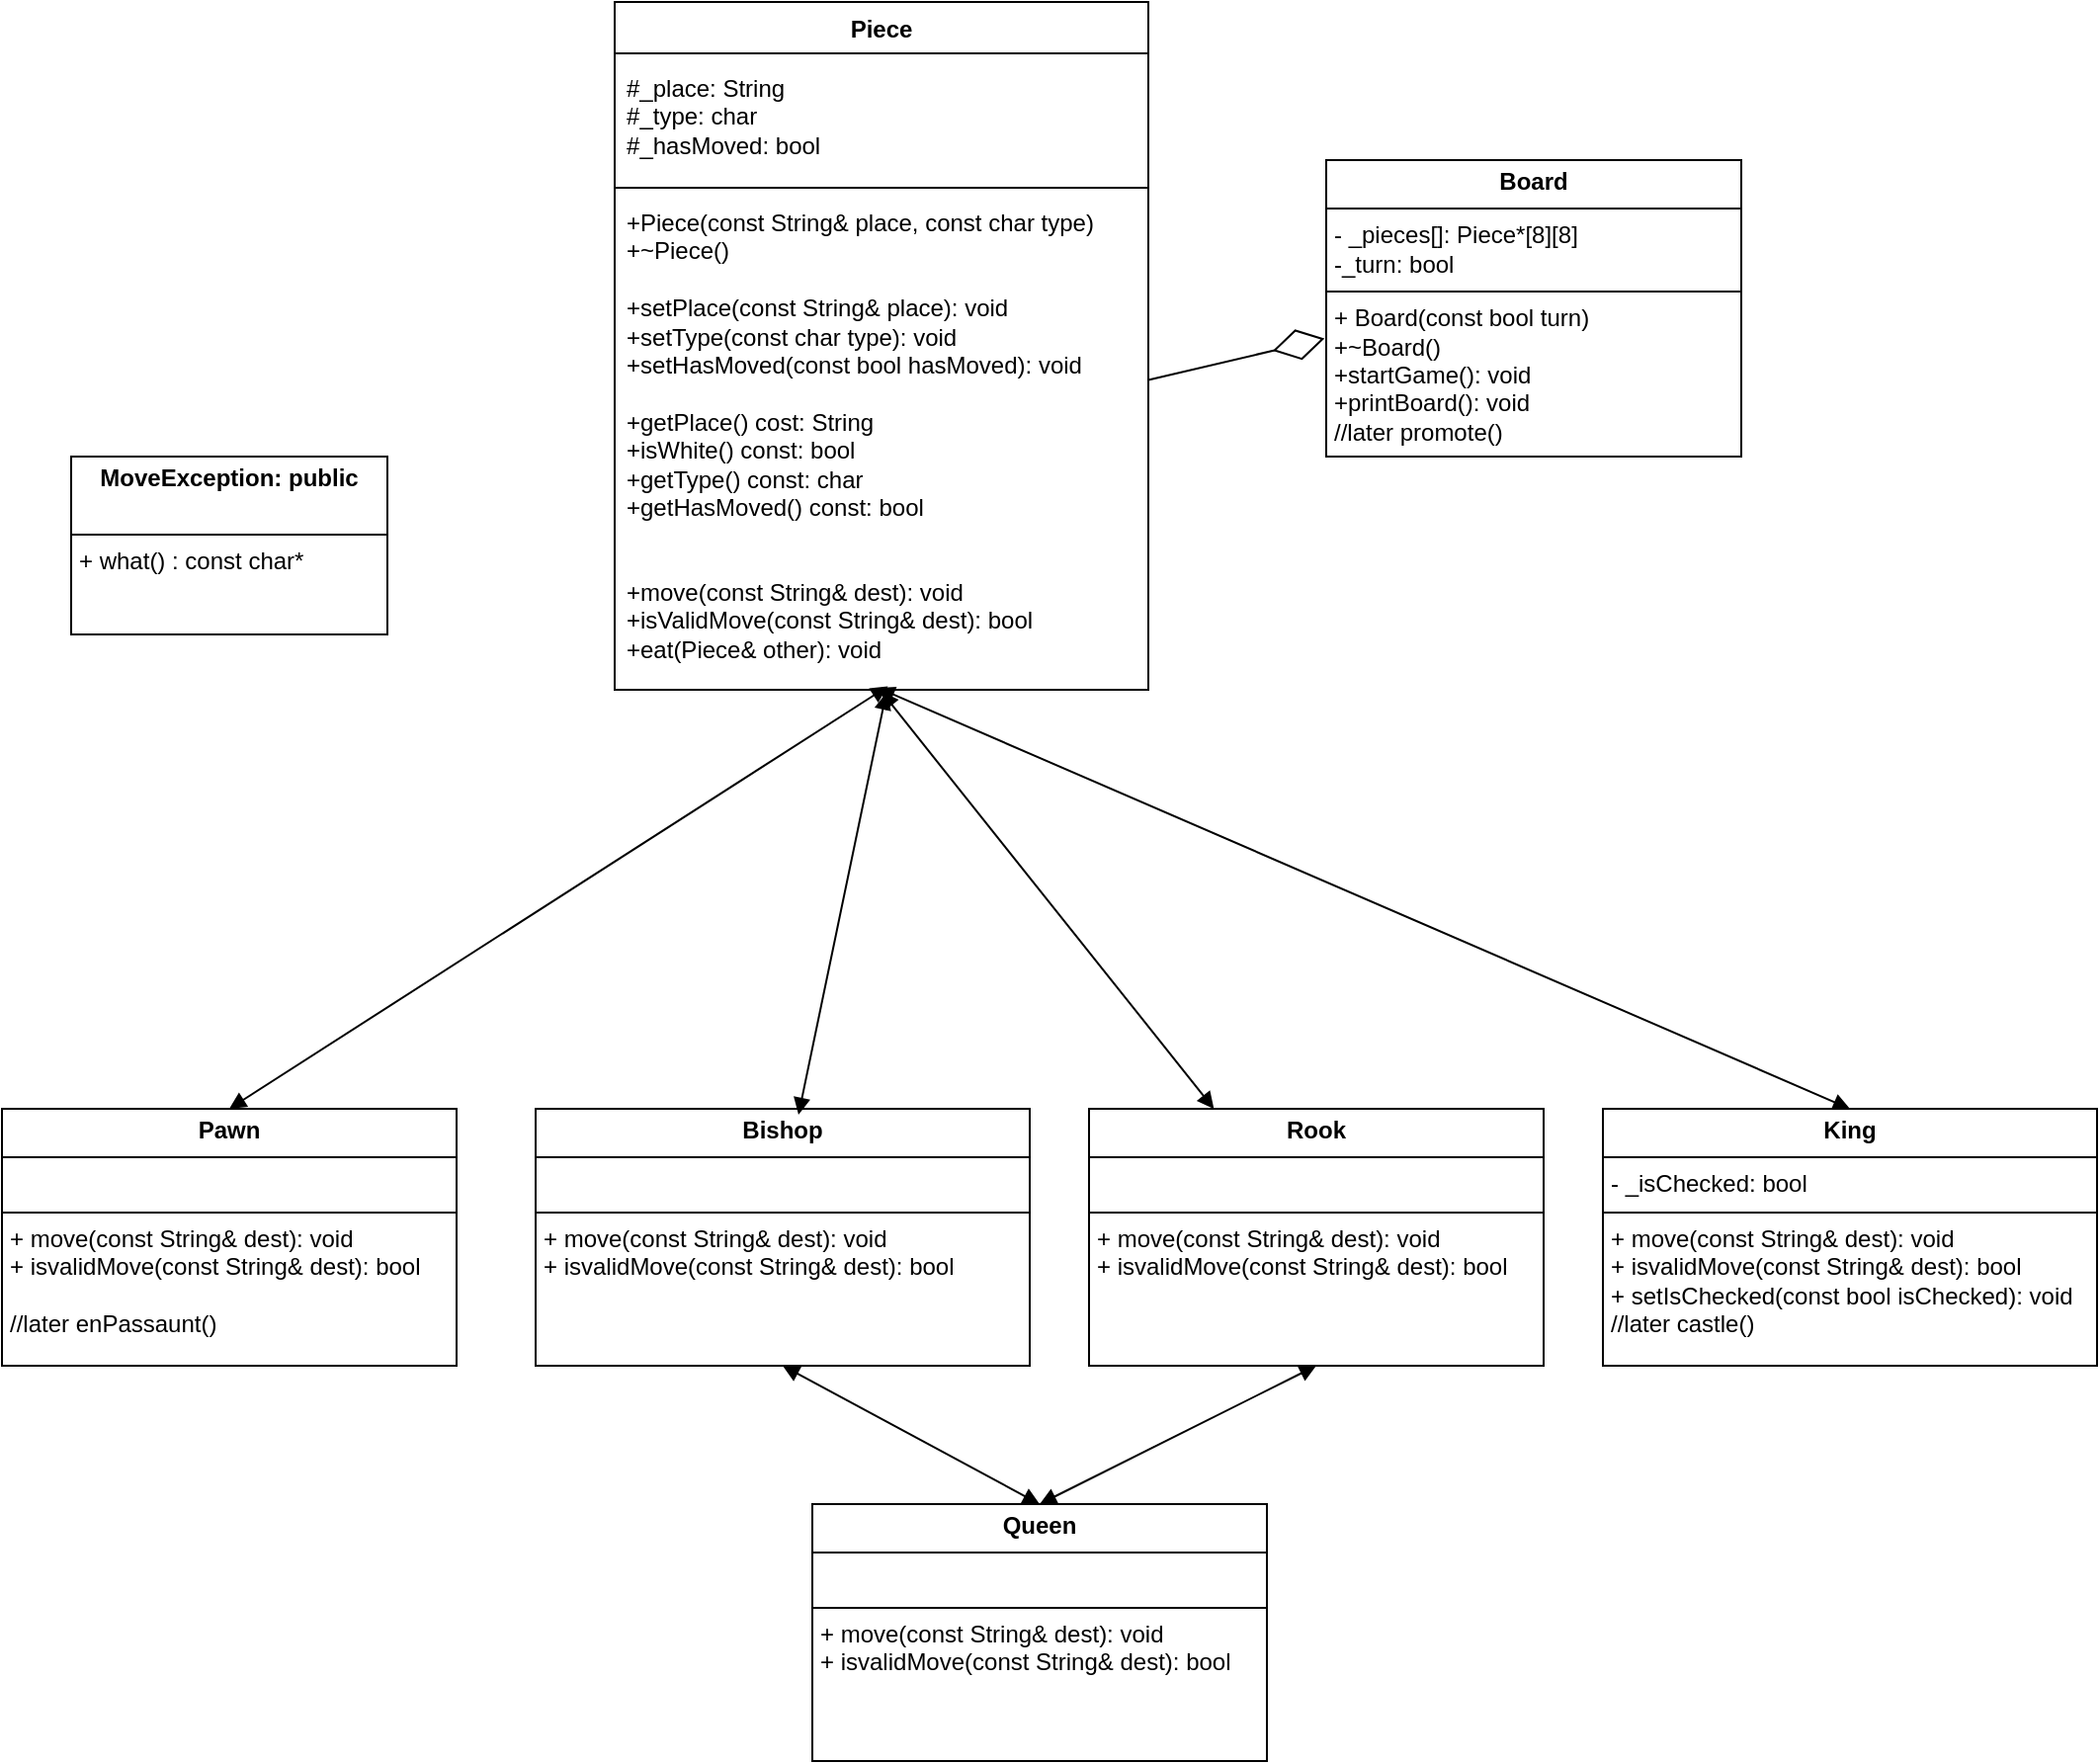 <mxfile version="25.0.3">
  <diagram id="C5RBs43oDa-KdzZeNtuy" name="Page-1">
    <mxGraphModel dx="1415" dy="330" grid="1" gridSize="10" guides="1" tooltips="1" connect="1" arrows="1" fold="1" page="1" pageScale="1" pageWidth="827" pageHeight="1169" background="none" math="0" shadow="0">
      <root>
        <mxCell id="WIyWlLk6GJQsqaUBKTNV-0" />
        <mxCell id="WIyWlLk6GJQsqaUBKTNV-1" parent="WIyWlLk6GJQsqaUBKTNV-0" />
        <mxCell id="d8s1Xq8_TLy2aHuGUMDL-6" value="Piece" style="swimlane;fontStyle=1;align=center;verticalAlign=top;childLayout=stackLayout;horizontal=1;startSize=26;horizontalStack=0;resizeParent=1;resizeParentMax=0;resizeLast=0;collapsible=1;marginBottom=0;whiteSpace=wrap;html=1;" parent="WIyWlLk6GJQsqaUBKTNV-1" vertex="1">
          <mxGeometry x="-90" y="100" width="270" height="348" as="geometry">
            <mxRectangle x="140" y="130" width="70" height="30" as="alternateBounds" />
          </mxGeometry>
        </mxCell>
        <mxCell id="d8s1Xq8_TLy2aHuGUMDL-7" value="#_place: String&lt;div&gt;#&lt;span style=&quot;background-color: initial;&quot;&gt;_type:&amp;nbsp;&lt;/span&gt;&lt;span style=&quot;background-color: initial;&quot;&gt;char&lt;/span&gt;&lt;/div&gt;&lt;div&gt;#&lt;span style=&quot;background-color: initial;&quot;&gt;_hasMoved:&amp;nbsp;&lt;/span&gt;&lt;span style=&quot;background-color: initial;&quot;&gt;bool&lt;/span&gt;&lt;/div&gt;" style="text;strokeColor=none;fillColor=none;align=left;verticalAlign=middle;spacingLeft=4;spacingRight=4;overflow=hidden;rotatable=0;points=[[0,0.5],[1,0.5]];portConstraint=eastwest;html=1;whiteSpace=wrap;labelBackgroundColor=none;" parent="d8s1Xq8_TLy2aHuGUMDL-6" vertex="1">
          <mxGeometry y="26" width="270" height="64" as="geometry" />
        </mxCell>
        <mxCell id="d8s1Xq8_TLy2aHuGUMDL-8" value="" style="line;strokeWidth=1;fillColor=none;align=left;verticalAlign=middle;spacingTop=-1;spacingLeft=3;spacingRight=3;rotatable=0;labelPosition=right;points=[];portConstraint=eastwest;strokeColor=inherit;" parent="d8s1Xq8_TLy2aHuGUMDL-6" vertex="1">
          <mxGeometry y="90" width="270" height="8" as="geometry" />
        </mxCell>
        <mxCell id="d8s1Xq8_TLy2aHuGUMDL-9" value="+Piece(const String&amp;amp; place, const char type)&lt;div&gt;+~Piece()&lt;/div&gt;&lt;div&gt;&lt;br&gt;&lt;/div&gt;&lt;div&gt;+setPlace(const String&amp;amp; place):&amp;nbsp;&lt;span style=&quot;background-color: initial;&quot;&gt;void&lt;/span&gt;&lt;/div&gt;&lt;div&gt;&lt;span style=&quot;background-color: initial;&quot;&gt;+&lt;/span&gt;&lt;span style=&quot;background-color: initial;&quot;&gt;setType(const char type):&amp;nbsp;&lt;/span&gt;&lt;span style=&quot;background-color: initial;&quot;&gt;void&lt;/span&gt;&lt;/div&gt;&lt;div&gt;&lt;span style=&quot;background-color: initial;&quot;&gt;+&lt;/span&gt;&lt;span style=&quot;background-color: initial;&quot;&gt;setHasMoved(const bool hasMoved):&amp;nbsp;&lt;/span&gt;&lt;span style=&quot;background-color: initial;&quot;&gt;void&lt;/span&gt;&lt;/div&gt;&lt;div&gt;&lt;span style=&quot;background-color: initial;&quot;&gt;&lt;br&gt;&lt;/span&gt;&lt;/div&gt;&lt;div&gt;&lt;span style=&quot;background-color: initial;&quot;&gt;+getPlace() cost:&amp;nbsp;&lt;/span&gt;&lt;span style=&quot;background-color: initial;&quot;&gt;String&lt;/span&gt;&lt;/div&gt;&lt;div&gt;&lt;span style=&quot;background-color: initial;&quot;&gt;+isWhite() const:&amp;nbsp;&lt;/span&gt;&lt;span style=&quot;background-color: initial;&quot;&gt;bool&lt;/span&gt;&lt;/div&gt;&lt;div&gt;&lt;span style=&quot;background-color: initial;&quot;&gt;+getType() const:&amp;nbsp;&lt;/span&gt;&lt;span style=&quot;background-color: initial;&quot;&gt;char&lt;/span&gt;&lt;/div&gt;&lt;div&gt;&lt;span style=&quot;background-color: initial;&quot;&gt;+getHasMoved() const:&amp;nbsp;&lt;/span&gt;&lt;span style=&quot;background-color: initial;&quot;&gt;bool&lt;/span&gt;&lt;/div&gt;&lt;div&gt;&lt;span style=&quot;background-color: initial;&quot;&gt;&lt;br&gt;&lt;/span&gt;&lt;/div&gt;&lt;div&gt;&lt;span style=&quot;background-color: initial;&quot;&gt;&lt;br&gt;&lt;/span&gt;&lt;/div&gt;&lt;div&gt;&lt;span style=&quot;background-color: initial;&quot;&gt;+move(const String&amp;amp; dest): void&lt;/span&gt;&lt;/div&gt;&lt;div&gt;&lt;span style=&quot;background-color: initial;&quot;&gt;+isValidMove(const String&amp;amp; dest): bool&lt;/span&gt;&lt;/div&gt;&lt;div&gt;&lt;span style=&quot;background-color: initial;&quot;&gt;+eat(Piece&amp;amp; other): void&lt;/span&gt;&lt;/div&gt;" style="text;strokeColor=none;fillColor=none;align=left;verticalAlign=top;spacingLeft=4;spacingRight=4;overflow=hidden;rotatable=0;points=[[0,0.5],[1,0.5]];portConstraint=eastwest;whiteSpace=wrap;html=1;" parent="d8s1Xq8_TLy2aHuGUMDL-6" vertex="1">
          <mxGeometry y="98" width="270" height="250" as="geometry" />
        </mxCell>
        <mxCell id="d8s1Xq8_TLy2aHuGUMDL-11" value="&lt;p style=&quot;margin:0px;margin-top:4px;text-align:center;&quot;&gt;&lt;b&gt;Rook&lt;/b&gt;&lt;/p&gt;&lt;hr size=&quot;1&quot; style=&quot;border-style:solid;&quot;&gt;&lt;p style=&quot;margin:0px;margin-left:4px;&quot;&gt;&lt;br&gt;&lt;/p&gt;&lt;hr size=&quot;1&quot; style=&quot;border-style:solid;&quot;&gt;&lt;p style=&quot;margin:0px;margin-left:4px;&quot;&gt;+ move(const String&amp;amp; dest): void&lt;/p&gt;&lt;p style=&quot;margin:0px;margin-left:4px;&quot;&gt;+ isvalidMove(const String&amp;amp; dest): bool&lt;/p&gt;&lt;p style=&quot;margin:0px;margin-left:4px;&quot;&gt;&lt;br&gt;&lt;/p&gt;&lt;p style=&quot;margin:0px;margin-left:4px;&quot;&gt;&lt;br&gt;&lt;/p&gt;" style="verticalAlign=top;align=left;overflow=fill;html=1;whiteSpace=wrap;" parent="WIyWlLk6GJQsqaUBKTNV-1" vertex="1">
          <mxGeometry x="150" y="660" width="230" height="130" as="geometry" />
        </mxCell>
        <mxCell id="d8s1Xq8_TLy2aHuGUMDL-13" value="&lt;p style=&quot;margin:0px;margin-top:4px;text-align:center;&quot;&gt;&lt;b&gt;King&lt;/b&gt;&lt;/p&gt;&lt;hr size=&quot;1&quot; style=&quot;border-style:solid;&quot;&gt;&lt;p style=&quot;margin:0px;margin-left:4px;&quot;&gt;- _isChecked: bool&lt;/p&gt;&lt;hr size=&quot;1&quot; style=&quot;border-style:solid;&quot;&gt;&lt;p style=&quot;margin:0px;margin-left:4px;&quot;&gt;+ move(const String&amp;amp; dest): void&lt;/p&gt;&lt;p style=&quot;margin:0px;margin-left:4px;&quot;&gt;+ isvalidMove(const String&amp;amp; dest): bool&lt;/p&gt;&lt;p style=&quot;margin:0px;margin-left:4px;&quot;&gt;+ setIsChecked(const bool isChecked): void&lt;/p&gt;&lt;p style=&quot;margin:0px;margin-left:4px;&quot;&gt;//later castle()&lt;/p&gt;&lt;p style=&quot;margin:0px;margin-left:4px;&quot;&gt;&lt;br&gt;&lt;/p&gt;" style="verticalAlign=top;align=left;overflow=fill;html=1;whiteSpace=wrap;" parent="WIyWlLk6GJQsqaUBKTNV-1" vertex="1">
          <mxGeometry x="410" y="660" width="250" height="130" as="geometry" />
        </mxCell>
        <mxCell id="d8s1Xq8_TLy2aHuGUMDL-17" value="&lt;p style=&quot;margin:0px;margin-top:4px;text-align:center;&quot;&gt;&lt;b&gt;Board&lt;/b&gt;&lt;/p&gt;&lt;hr size=&quot;1&quot; style=&quot;border-style:solid;&quot;&gt;&lt;p style=&quot;margin:0px;margin-left:4px;&quot;&gt;- _pieces[]: Piece*[8][8]&lt;/p&gt;&lt;p style=&quot;margin:0px;margin-left:4px;&quot;&gt;-_turn: bool&lt;/p&gt;&lt;hr size=&quot;1&quot; style=&quot;border-style:solid;&quot;&gt;&lt;p style=&quot;margin:0px;margin-left:4px;&quot;&gt;+ Board(const bool turn)&lt;/p&gt;&lt;p style=&quot;margin:0px;margin-left:4px;&quot;&gt;+~Board()&lt;/p&gt;&lt;p style=&quot;margin:0px;margin-left:4px;&quot;&gt;+startGame(): void&lt;br&gt;+printBoard(): void&lt;/p&gt;&lt;p style=&quot;margin:0px;margin-left:4px;&quot;&gt;//later promote()&lt;/p&gt;" style="verticalAlign=top;align=left;overflow=fill;html=1;whiteSpace=wrap;" parent="WIyWlLk6GJQsqaUBKTNV-1" vertex="1">
          <mxGeometry x="270" y="180" width="210" height="150" as="geometry" />
        </mxCell>
        <mxCell id="d8s1Xq8_TLy2aHuGUMDL-18" value="" style="endArrow=diamondThin;endFill=0;endSize=24;html=1;rounded=0;entryX=-0.004;entryY=0.602;entryDx=0;entryDy=0;entryPerimeter=0;" parent="WIyWlLk6GJQsqaUBKTNV-1" source="d8s1Xq8_TLy2aHuGUMDL-9" target="d8s1Xq8_TLy2aHuGUMDL-17" edge="1">
          <mxGeometry width="160" relative="1" as="geometry">
            <mxPoint x="410" y="353" as="sourcePoint" />
            <mxPoint x="430" y="223" as="targetPoint" />
          </mxGeometry>
        </mxCell>
        <mxCell id="d8s1Xq8_TLy2aHuGUMDL-15" value="" style="endArrow=block;startArrow=block;endFill=1;startFill=1;html=1;rounded=0;entryX=0.5;entryY=1.004;entryDx=0;entryDy=0;entryPerimeter=0;" parent="WIyWlLk6GJQsqaUBKTNV-1" source="d8s1Xq8_TLy2aHuGUMDL-11" target="d8s1Xq8_TLy2aHuGUMDL-9" edge="1">
          <mxGeometry width="160" relative="1" as="geometry">
            <mxPoint x="175" y="510" as="sourcePoint" />
            <mxPoint x="220" y="500" as="targetPoint" />
            <Array as="points" />
          </mxGeometry>
        </mxCell>
        <mxCell id="d8s1Xq8_TLy2aHuGUMDL-19" value="&lt;p style=&quot;margin:0px;margin-top:4px;text-align:center;&quot;&gt;&lt;b&gt;MoveException: public&lt;/b&gt;&lt;/p&gt;&lt;p style=&quot;margin:0px;margin-left:4px;&quot;&gt;&lt;br&gt;&lt;/p&gt;&lt;hr size=&quot;1&quot; style=&quot;border-style:solid;&quot;&gt;&lt;p style=&quot;margin:0px;margin-left:4px;&quot;&gt;+ what() : const char*&lt;/p&gt;" style="verticalAlign=top;align=left;overflow=fill;html=1;whiteSpace=wrap;" parent="WIyWlLk6GJQsqaUBKTNV-1" vertex="1">
          <mxGeometry x="-365" y="330" width="160" height="90" as="geometry" />
        </mxCell>
        <mxCell id="d8s1Xq8_TLy2aHuGUMDL-20" value="&lt;p style=&quot;margin:0px;margin-top:4px;text-align:center;&quot;&gt;&lt;b&gt;Bishop&lt;/b&gt;&lt;/p&gt;&lt;hr size=&quot;1&quot; style=&quot;border-style:solid;&quot;&gt;&lt;p style=&quot;margin:0px;margin-left:4px;&quot;&gt;&lt;br&gt;&lt;/p&gt;&lt;hr size=&quot;1&quot; style=&quot;border-style:solid;&quot;&gt;&lt;p style=&quot;margin:0px;margin-left:4px;&quot;&gt;+ move(const String&amp;amp; dest): void&lt;/p&gt;&lt;p style=&quot;margin:0px;margin-left:4px;&quot;&gt;+ isvalidMove(const String&amp;amp; dest): bool&lt;/p&gt;" style="verticalAlign=top;align=left;overflow=fill;html=1;whiteSpace=wrap;" parent="WIyWlLk6GJQsqaUBKTNV-1" vertex="1">
          <mxGeometry x="-130" y="660" width="250" height="130" as="geometry" />
        </mxCell>
        <mxCell id="d8s1Xq8_TLy2aHuGUMDL-21" value="" style="endArrow=block;startArrow=block;endFill=1;startFill=1;html=1;rounded=0;entryX=0.493;entryY=0.996;entryDx=0;entryDy=0;entryPerimeter=0;exitX=0.5;exitY=0;exitDx=0;exitDy=0;" parent="WIyWlLk6GJQsqaUBKTNV-1" source="d8s1Xq8_TLy2aHuGUMDL-13" target="d8s1Xq8_TLy2aHuGUMDL-9" edge="1">
          <mxGeometry width="160" relative="1" as="geometry">
            <mxPoint x="404" y="680" as="sourcePoint" />
            <mxPoint x="286" y="490" as="targetPoint" />
          </mxGeometry>
        </mxCell>
        <mxCell id="d8s1Xq8_TLy2aHuGUMDL-22" value="" style="endArrow=block;startArrow=block;endFill=1;startFill=1;html=1;rounded=0;exitX=0.532;exitY=0.023;exitDx=0;exitDy=0;exitPerimeter=0;entryX=0.509;entryY=1.006;entryDx=0;entryDy=0;entryPerimeter=0;" parent="WIyWlLk6GJQsqaUBKTNV-1" source="d8s1Xq8_TLy2aHuGUMDL-20" edge="1" target="d8s1Xq8_TLy2aHuGUMDL-9">
          <mxGeometry width="160" relative="1" as="geometry">
            <mxPoint y="659" as="sourcePoint" />
            <mxPoint x="270" y="480" as="targetPoint" />
            <Array as="points" />
          </mxGeometry>
        </mxCell>
        <mxCell id="CQXrB59rSEnFBYvXw7kB-1" value="&lt;p style=&quot;margin:0px;margin-top:4px;text-align:center;&quot;&gt;&lt;b&gt;Queen&lt;/b&gt;&lt;/p&gt;&lt;hr size=&quot;1&quot; style=&quot;border-style:solid;&quot;&gt;&lt;p style=&quot;margin:0px;margin-left:4px;&quot;&gt;&lt;br&gt;&lt;/p&gt;&lt;hr size=&quot;1&quot; style=&quot;border-style:solid;&quot;&gt;&lt;p style=&quot;margin:0px;margin-left:4px;&quot;&gt;+ move(const String&amp;amp; dest): void&lt;/p&gt;&lt;p style=&quot;margin:0px;margin-left:4px;&quot;&gt;+ isvalidMove(const String&amp;amp; dest): bool&lt;/p&gt;&lt;p style=&quot;margin:0px;margin-left:4px;&quot;&gt;&lt;br&gt;&lt;/p&gt;&lt;p style=&quot;margin:0px;margin-left:4px;&quot;&gt;&lt;br&gt;&lt;/p&gt;" style="verticalAlign=top;align=left;overflow=fill;html=1;whiteSpace=wrap;" vertex="1" parent="WIyWlLk6GJQsqaUBKTNV-1">
          <mxGeometry x="10" y="860" width="230" height="130" as="geometry" />
        </mxCell>
        <mxCell id="CQXrB59rSEnFBYvXw7kB-4" value="" style="endArrow=block;startArrow=block;endFill=1;startFill=1;html=1;rounded=0;entryX=0.5;entryY=1;entryDx=0;entryDy=0;exitX=0.5;exitY=0;exitDx=0;exitDy=0;" edge="1" parent="WIyWlLk6GJQsqaUBKTNV-1" source="CQXrB59rSEnFBYvXw7kB-1" target="d8s1Xq8_TLy2aHuGUMDL-20">
          <mxGeometry width="160" relative="1" as="geometry">
            <mxPoint x="100" y="900" as="sourcePoint" />
            <mxPoint x="107" y="719" as="targetPoint" />
            <Array as="points" />
          </mxGeometry>
        </mxCell>
        <mxCell id="CQXrB59rSEnFBYvXw7kB-5" value="" style="endArrow=block;startArrow=block;endFill=1;startFill=1;html=1;rounded=0;entryX=0.5;entryY=1;entryDx=0;entryDy=0;exitX=0.5;exitY=0;exitDx=0;exitDy=0;" edge="1" parent="WIyWlLk6GJQsqaUBKTNV-1" source="CQXrB59rSEnFBYvXw7kB-1" target="d8s1Xq8_TLy2aHuGUMDL-11">
          <mxGeometry width="160" relative="1" as="geometry">
            <mxPoint x="120" y="900" as="sourcePoint" />
            <mxPoint x="127" y="719" as="targetPoint" />
            <Array as="points" />
          </mxGeometry>
        </mxCell>
        <mxCell id="CQXrB59rSEnFBYvXw7kB-7" value="&lt;p style=&quot;margin:0px;margin-top:4px;text-align:center;&quot;&gt;&lt;b&gt;Pawn&lt;/b&gt;&lt;/p&gt;&lt;hr size=&quot;1&quot; style=&quot;border-style:solid;&quot;&gt;&lt;p style=&quot;margin:0px;margin-left:4px;&quot;&gt;&lt;br&gt;&lt;/p&gt;&lt;hr size=&quot;1&quot; style=&quot;border-style:solid;&quot;&gt;&lt;p style=&quot;margin:0px;margin-left:4px;&quot;&gt;+ move(const String&amp;amp; dest): void&lt;/p&gt;&lt;p style=&quot;margin:0px;margin-left:4px;&quot;&gt;+ isvalidMove(const String&amp;amp; dest): bool&lt;/p&gt;&lt;p style=&quot;margin:0px;margin-left:4px;&quot;&gt;&lt;br&gt;&lt;/p&gt;&lt;p style=&quot;margin:0px;margin-left:4px;&quot;&gt;//later enPassaunt()&lt;/p&gt;" style="verticalAlign=top;align=left;overflow=fill;html=1;whiteSpace=wrap;" vertex="1" parent="WIyWlLk6GJQsqaUBKTNV-1">
          <mxGeometry x="-400" y="660" width="230" height="130" as="geometry" />
        </mxCell>
        <mxCell id="CQXrB59rSEnFBYvXw7kB-8" value="" style="endArrow=block;startArrow=block;endFill=1;startFill=1;html=1;rounded=0;exitX=0.5;exitY=0;exitDx=0;exitDy=0;entryX=0.512;entryY=0.993;entryDx=0;entryDy=0;entryPerimeter=0;" edge="1" parent="WIyWlLk6GJQsqaUBKTNV-1" source="CQXrB59rSEnFBYvXw7kB-7" target="d8s1Xq8_TLy2aHuGUMDL-9">
          <mxGeometry width="160" relative="1" as="geometry">
            <mxPoint x="-240" y="633" as="sourcePoint" />
            <mxPoint x="-196" y="420" as="targetPoint" />
            <Array as="points" />
          </mxGeometry>
        </mxCell>
      </root>
    </mxGraphModel>
  </diagram>
</mxfile>
